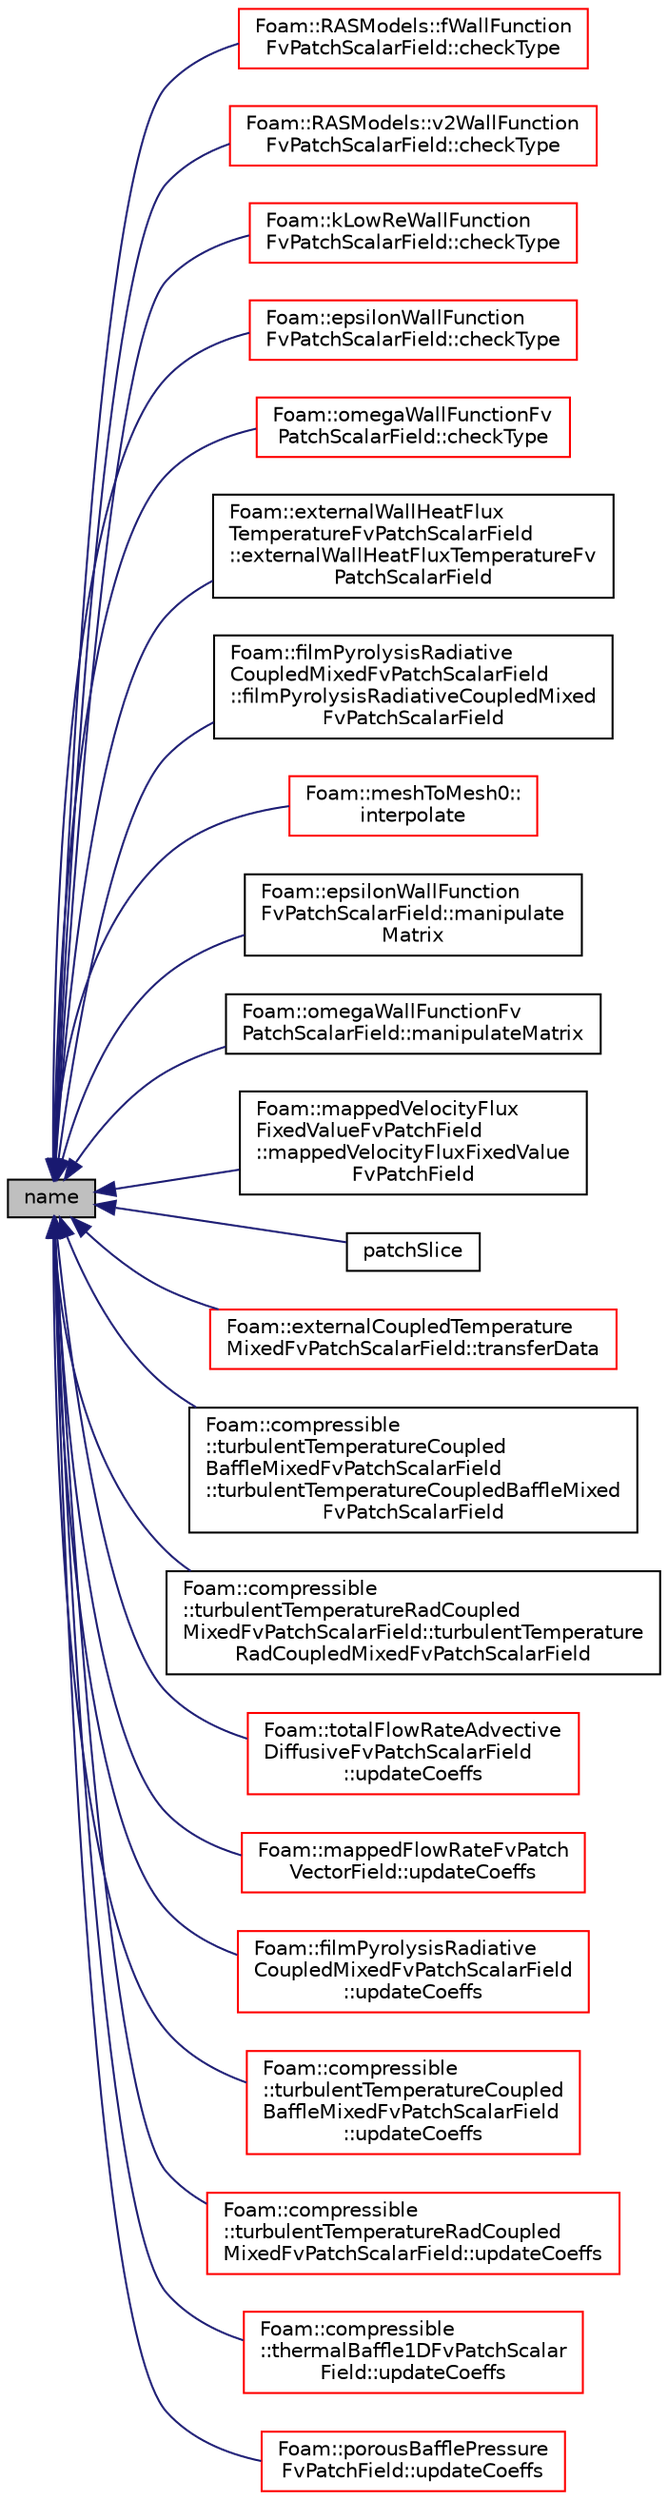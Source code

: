 digraph "name"
{
  bgcolor="transparent";
  edge [fontname="Helvetica",fontsize="10",labelfontname="Helvetica",labelfontsize="10"];
  node [fontname="Helvetica",fontsize="10",shape=record];
  rankdir="LR";
  Node1 [label="name",height=0.2,width=0.4,color="black", fillcolor="grey75", style="filled", fontcolor="black"];
  Node1 -> Node2 [dir="back",color="midnightblue",fontsize="10",style="solid",fontname="Helvetica"];
  Node2 [label="Foam::RASModels::fWallFunction\lFvPatchScalarField::checkType",height=0.2,width=0.4,color="red",URL="$a00912.html#ad72f1118ee25d5a9fcb73f4c5d8ea9d0",tooltip="Check the type of the patch. "];
  Node1 -> Node3 [dir="back",color="midnightblue",fontsize="10",style="solid",fontname="Helvetica"];
  Node3 [label="Foam::RASModels::v2WallFunction\lFvPatchScalarField::checkType",height=0.2,width=0.4,color="red",URL="$a02890.html#ad72f1118ee25d5a9fcb73f4c5d8ea9d0",tooltip="Check the type of the patch. "];
  Node1 -> Node4 [dir="back",color="midnightblue",fontsize="10",style="solid",fontname="Helvetica"];
  Node4 [label="Foam::kLowReWallFunction\lFvPatchScalarField::checkType",height=0.2,width=0.4,color="red",URL="$a01270.html#ad72f1118ee25d5a9fcb73f4c5d8ea9d0",tooltip="Check the type of the patch. "];
  Node1 -> Node5 [dir="back",color="midnightblue",fontsize="10",style="solid",fontname="Helvetica"];
  Node5 [label="Foam::epsilonWallFunction\lFvPatchScalarField::checkType",height=0.2,width=0.4,color="red",URL="$a00671.html#ad72f1118ee25d5a9fcb73f4c5d8ea9d0",tooltip="Check the type of the patch. "];
  Node1 -> Node6 [dir="back",color="midnightblue",fontsize="10",style="solid",fontname="Helvetica"];
  Node6 [label="Foam::omegaWallFunctionFv\lPatchScalarField::checkType",height=0.2,width=0.4,color="red",URL="$a01752.html#ad72f1118ee25d5a9fcb73f4c5d8ea9d0",tooltip="Check the type of the patch. "];
  Node1 -> Node7 [dir="back",color="midnightblue",fontsize="10",style="solid",fontname="Helvetica"];
  Node7 [label="Foam::externalWallHeatFlux\lTemperatureFvPatchScalarField\l::externalWallHeatFluxTemperatureFv\lPatchScalarField",height=0.2,width=0.4,color="black",URL="$a00719.html#ad95f243fff78b405bd905548ca43ba5f",tooltip="Construct from patch, internal field and dictionary. "];
  Node1 -> Node8 [dir="back",color="midnightblue",fontsize="10",style="solid",fontname="Helvetica"];
  Node8 [label="Foam::filmPyrolysisRadiative\lCoupledMixedFvPatchScalarField\l::filmPyrolysisRadiativeCoupledMixed\lFvPatchScalarField",height=0.2,width=0.4,color="black",URL="$a00795.html#ae673557ad99c16b355a4455174d3dd20",tooltip="Construct from patch, internal field and dictionary. "];
  Node1 -> Node9 [dir="back",color="midnightblue",fontsize="10",style="solid",fontname="Helvetica"];
  Node9 [label="Foam::meshToMesh0::\linterpolate",height=0.2,width=0.4,color="red",URL="$a01515.html#a6fce70ab4c4920304ea62c241d81ba57",tooltip="Interpolate volume field. "];
  Node1 -> Node10 [dir="back",color="midnightblue",fontsize="10",style="solid",fontname="Helvetica"];
  Node10 [label="Foam::epsilonWallFunction\lFvPatchScalarField::manipulate\lMatrix",height=0.2,width=0.4,color="black",URL="$a00671.html#a45d1c9e9ccd460392d93923472aac76c",tooltip="Manipulate matrix with given weights. "];
  Node1 -> Node11 [dir="back",color="midnightblue",fontsize="10",style="solid",fontname="Helvetica"];
  Node11 [label="Foam::omegaWallFunctionFv\lPatchScalarField::manipulateMatrix",height=0.2,width=0.4,color="black",URL="$a01752.html#a45d1c9e9ccd460392d93923472aac76c",tooltip="Manipulate matrix with given weights. "];
  Node1 -> Node12 [dir="back",color="midnightblue",fontsize="10",style="solid",fontname="Helvetica"];
  Node12 [label="Foam::mappedVelocityFlux\lFixedValueFvPatchField\l::mappedVelocityFluxFixedValue\lFvPatchField",height=0.2,width=0.4,color="black",URL="$a01462.html#a361328a5ffc8edb319eb2a8b7cd90b98",tooltip="Construct by mapping given. "];
  Node1 -> Node13 [dir="back",color="midnightblue",fontsize="10",style="solid",fontname="Helvetica"];
  Node13 [label="patchSlice",height=0.2,width=0.4,color="black",URL="$a00902.html#a2c6b06069457d4db3a4a509c4963411a",tooltip="Slice list to patch. "];
  Node1 -> Node14 [dir="back",color="midnightblue",fontsize="10",style="solid",fontname="Helvetica"];
  Node14 [label="Foam::externalCoupledTemperature\lMixedFvPatchScalarField::transferData",height=0.2,width=0.4,color="red",URL="$a00716.html#a0b1b3cb36932ce3499b0f68b6172d183",tooltip="Transfer data for external source. "];
  Node1 -> Node15 [dir="back",color="midnightblue",fontsize="10",style="solid",fontname="Helvetica"];
  Node15 [label="Foam::compressible\l::turbulentTemperatureCoupled\lBaffleMixedFvPatchScalarField\l::turbulentTemperatureCoupledBaffleMixed\lFvPatchScalarField",height=0.2,width=0.4,color="black",URL="$a02799.html#a9faad4217dc1acc405851d2f387b4438",tooltip="Construct from patch, internal field and dictionary. "];
  Node1 -> Node16 [dir="back",color="midnightblue",fontsize="10",style="solid",fontname="Helvetica"];
  Node16 [label="Foam::compressible\l::turbulentTemperatureRadCoupled\lMixedFvPatchScalarField::turbulentTemperature\lRadCoupledMixedFvPatchScalarField",height=0.2,width=0.4,color="black",URL="$a02800.html#a9dd0ff375029b5f8a77ce8968c624482",tooltip="Construct from patch, internal field and dictionary. "];
  Node1 -> Node17 [dir="back",color="midnightblue",fontsize="10",style="solid",fontname="Helvetica"];
  Node17 [label="Foam::totalFlowRateAdvective\lDiffusiveFvPatchScalarField\l::updateCoeffs",height=0.2,width=0.4,color="red",URL="$a02731.html#a7e24eafac629d3733181cd942d4c902f",tooltip="Update the coefficients associated with the patch field. "];
  Node1 -> Node18 [dir="back",color="midnightblue",fontsize="10",style="solid",fontname="Helvetica"];
  Node18 [label="Foam::mappedFlowRateFvPatch\lVectorField::updateCoeffs",height=0.2,width=0.4,color="red",URL="$a01454.html#a7e24eafac629d3733181cd942d4c902f",tooltip="Update the coefficients associated with the patch field. "];
  Node1 -> Node19 [dir="back",color="midnightblue",fontsize="10",style="solid",fontname="Helvetica"];
  Node19 [label="Foam::filmPyrolysisRadiative\lCoupledMixedFvPatchScalarField\l::updateCoeffs",height=0.2,width=0.4,color="red",URL="$a00795.html#a7e24eafac629d3733181cd942d4c902f",tooltip="Update the coefficients associated with the patch field. "];
  Node1 -> Node20 [dir="back",color="midnightblue",fontsize="10",style="solid",fontname="Helvetica"];
  Node20 [label="Foam::compressible\l::turbulentTemperatureCoupled\lBaffleMixedFvPatchScalarField\l::updateCoeffs",height=0.2,width=0.4,color="red",URL="$a02799.html#a7e24eafac629d3733181cd942d4c902f",tooltip="Update the coefficients associated with the patch field. "];
  Node1 -> Node21 [dir="back",color="midnightblue",fontsize="10",style="solid",fontname="Helvetica"];
  Node21 [label="Foam::compressible\l::turbulentTemperatureRadCoupled\lMixedFvPatchScalarField::updateCoeffs",height=0.2,width=0.4,color="red",URL="$a02800.html#a7e24eafac629d3733181cd942d4c902f",tooltip="Update the coefficients associated with the patch field. "];
  Node1 -> Node22 [dir="back",color="midnightblue",fontsize="10",style="solid",fontname="Helvetica"];
  Node22 [label="Foam::compressible\l::thermalBaffle1DFvPatchScalar\lField::updateCoeffs",height=0.2,width=0.4,color="red",URL="$a02669.html#a7e24eafac629d3733181cd942d4c902f",tooltip="Update the coefficients associated with the patch field. "];
  Node1 -> Node23 [dir="back",color="midnightblue",fontsize="10",style="solid",fontname="Helvetica"];
  Node23 [label="Foam::porousBafflePressure\lFvPatchField::updateCoeffs",height=0.2,width=0.4,color="red",URL="$a01985.html#a7e24eafac629d3733181cd942d4c902f",tooltip="Update the coefficients associated with the patch field. "];
}
